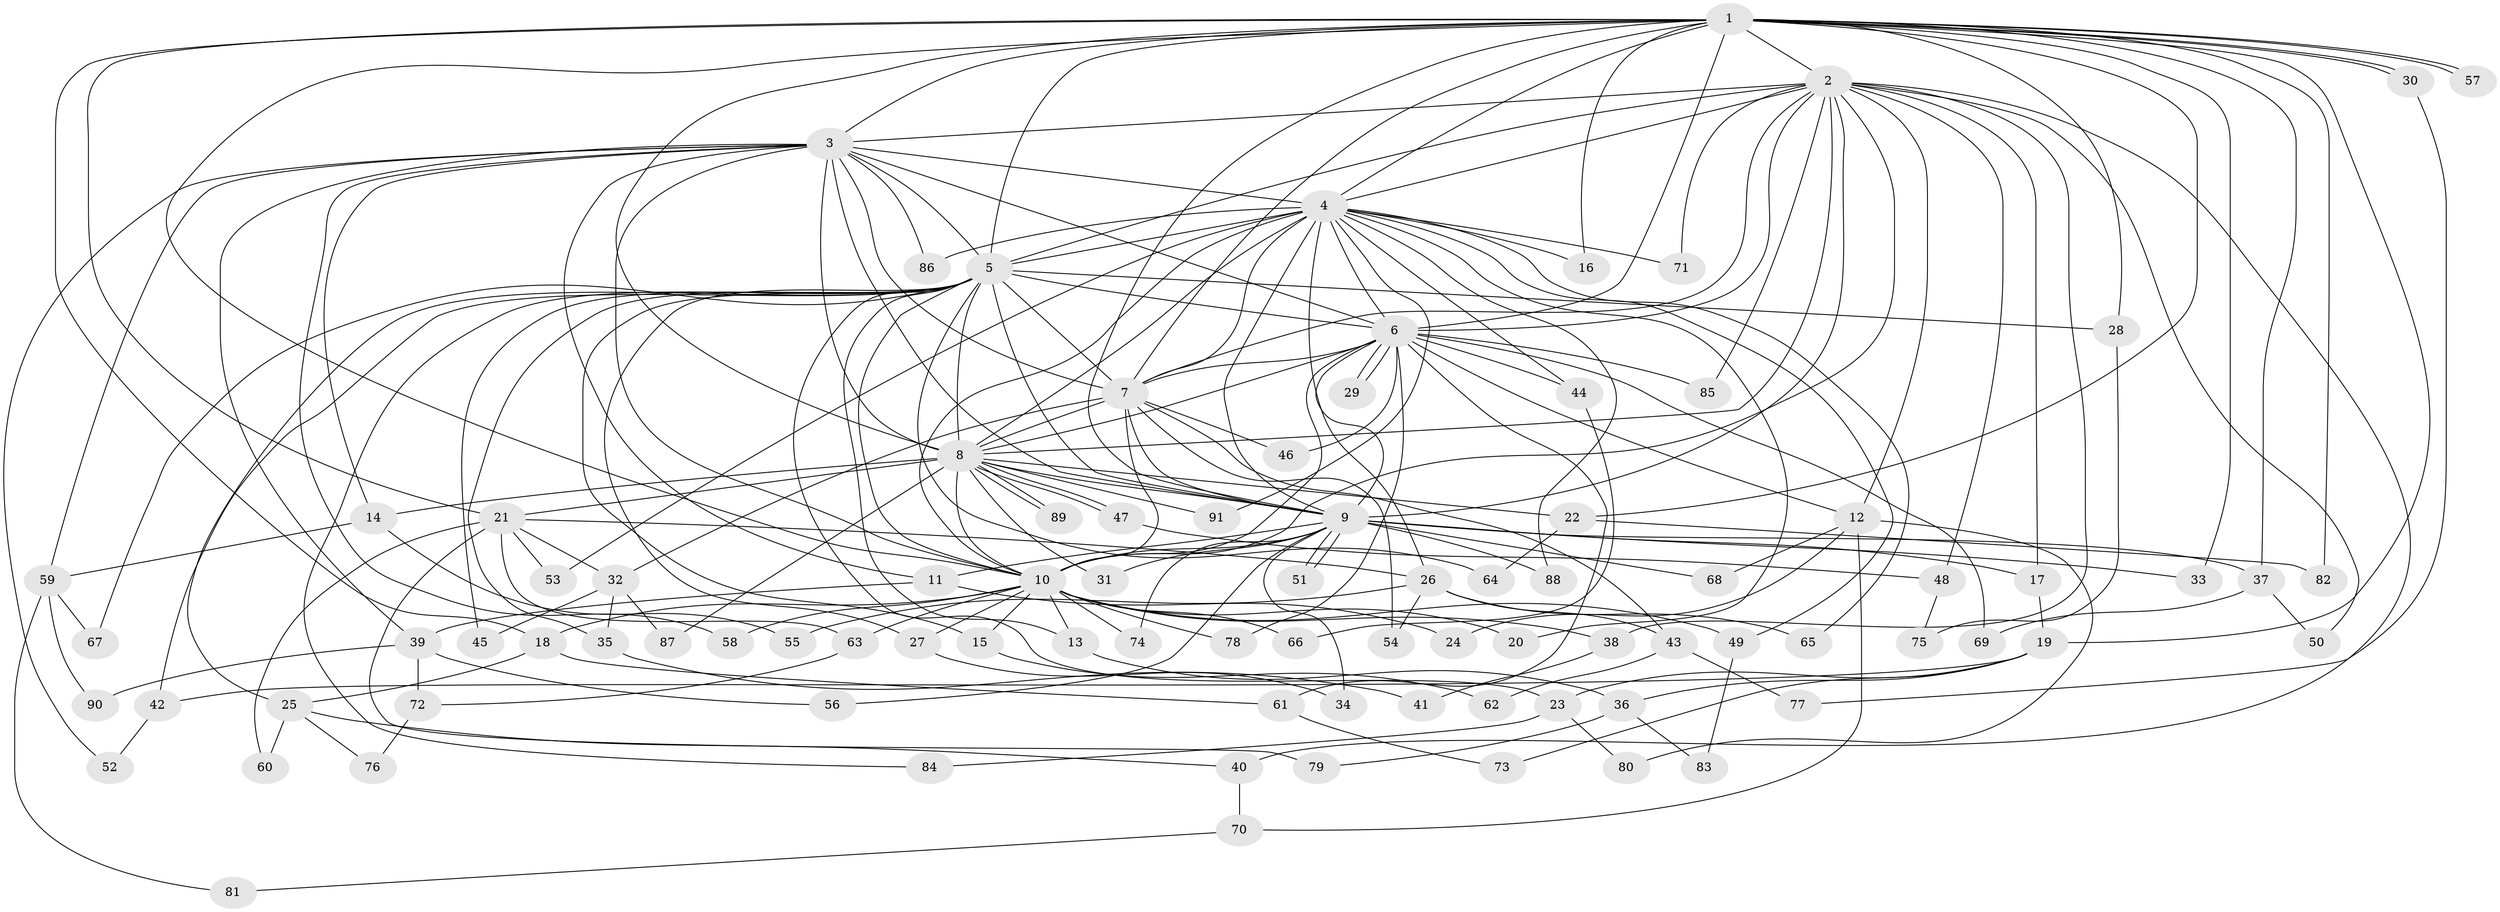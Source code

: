 // coarse degree distribution, {16: 0.05555555555555555, 12: 0.08333333333333333, 10: 0.027777777777777776, 26: 0.027777777777777776, 9: 0.027777777777777776, 15: 0.027777777777777776, 4: 0.05555555555555555, 5: 0.08333333333333333, 3: 0.25, 2: 0.3055555555555556, 1: 0.05555555555555555}
// Generated by graph-tools (version 1.1) at 2025/17/03/04/25 18:17:28]
// undirected, 91 vertices, 207 edges
graph export_dot {
graph [start="1"]
  node [color=gray90,style=filled];
  1;
  2;
  3;
  4;
  5;
  6;
  7;
  8;
  9;
  10;
  11;
  12;
  13;
  14;
  15;
  16;
  17;
  18;
  19;
  20;
  21;
  22;
  23;
  24;
  25;
  26;
  27;
  28;
  29;
  30;
  31;
  32;
  33;
  34;
  35;
  36;
  37;
  38;
  39;
  40;
  41;
  42;
  43;
  44;
  45;
  46;
  47;
  48;
  49;
  50;
  51;
  52;
  53;
  54;
  55;
  56;
  57;
  58;
  59;
  60;
  61;
  62;
  63;
  64;
  65;
  66;
  67;
  68;
  69;
  70;
  71;
  72;
  73;
  74;
  75;
  76;
  77;
  78;
  79;
  80;
  81;
  82;
  83;
  84;
  85;
  86;
  87;
  88;
  89;
  90;
  91;
  1 -- 2;
  1 -- 3;
  1 -- 4;
  1 -- 5;
  1 -- 6;
  1 -- 7;
  1 -- 8;
  1 -- 9;
  1 -- 10;
  1 -- 16;
  1 -- 18;
  1 -- 19;
  1 -- 21;
  1 -- 22;
  1 -- 28;
  1 -- 30;
  1 -- 30;
  1 -- 33;
  1 -- 37;
  1 -- 57;
  1 -- 57;
  1 -- 82;
  2 -- 3;
  2 -- 4;
  2 -- 5;
  2 -- 6;
  2 -- 7;
  2 -- 8;
  2 -- 9;
  2 -- 10;
  2 -- 12;
  2 -- 17;
  2 -- 38;
  2 -- 40;
  2 -- 48;
  2 -- 50;
  2 -- 71;
  2 -- 85;
  3 -- 4;
  3 -- 5;
  3 -- 6;
  3 -- 7;
  3 -- 8;
  3 -- 9;
  3 -- 10;
  3 -- 11;
  3 -- 14;
  3 -- 39;
  3 -- 52;
  3 -- 58;
  3 -- 59;
  3 -- 86;
  4 -- 5;
  4 -- 6;
  4 -- 7;
  4 -- 8;
  4 -- 9;
  4 -- 10;
  4 -- 16;
  4 -- 20;
  4 -- 26;
  4 -- 44;
  4 -- 49;
  4 -- 53;
  4 -- 65;
  4 -- 71;
  4 -- 86;
  4 -- 88;
  4 -- 91;
  5 -- 6;
  5 -- 7;
  5 -- 8;
  5 -- 9;
  5 -- 10;
  5 -- 13;
  5 -- 15;
  5 -- 23;
  5 -- 25;
  5 -- 27;
  5 -- 28;
  5 -- 35;
  5 -- 42;
  5 -- 45;
  5 -- 64;
  5 -- 67;
  5 -- 84;
  6 -- 7;
  6 -- 8;
  6 -- 9;
  6 -- 10;
  6 -- 12;
  6 -- 29;
  6 -- 29;
  6 -- 44;
  6 -- 46;
  6 -- 61;
  6 -- 69;
  6 -- 78;
  6 -- 85;
  7 -- 8;
  7 -- 9;
  7 -- 10;
  7 -- 32;
  7 -- 43;
  7 -- 46;
  7 -- 54;
  8 -- 9;
  8 -- 10;
  8 -- 14;
  8 -- 21;
  8 -- 22;
  8 -- 31;
  8 -- 47;
  8 -- 47;
  8 -- 87;
  8 -- 89;
  8 -- 89;
  8 -- 91;
  9 -- 10;
  9 -- 11;
  9 -- 17;
  9 -- 31;
  9 -- 33;
  9 -- 34;
  9 -- 37;
  9 -- 51;
  9 -- 51;
  9 -- 56;
  9 -- 68;
  9 -- 74;
  9 -- 88;
  10 -- 13;
  10 -- 15;
  10 -- 18;
  10 -- 20;
  10 -- 27;
  10 -- 38;
  10 -- 49;
  10 -- 58;
  10 -- 63;
  10 -- 66;
  10 -- 74;
  10 -- 78;
  11 -- 24;
  11 -- 39;
  12 -- 24;
  12 -- 68;
  12 -- 70;
  12 -- 80;
  13 -- 36;
  14 -- 55;
  14 -- 59;
  15 -- 62;
  17 -- 19;
  18 -- 25;
  18 -- 61;
  19 -- 23;
  19 -- 36;
  19 -- 42;
  19 -- 73;
  21 -- 26;
  21 -- 32;
  21 -- 53;
  21 -- 60;
  21 -- 63;
  21 -- 79;
  22 -- 64;
  22 -- 82;
  23 -- 80;
  23 -- 84;
  25 -- 40;
  25 -- 60;
  25 -- 76;
  26 -- 43;
  26 -- 54;
  26 -- 55;
  26 -- 65;
  27 -- 34;
  28 -- 75;
  30 -- 77;
  32 -- 35;
  32 -- 45;
  32 -- 87;
  35 -- 41;
  36 -- 79;
  36 -- 83;
  37 -- 50;
  37 -- 69;
  38 -- 41;
  39 -- 56;
  39 -- 72;
  39 -- 90;
  40 -- 70;
  42 -- 52;
  43 -- 62;
  43 -- 77;
  44 -- 66;
  47 -- 48;
  48 -- 75;
  49 -- 83;
  59 -- 67;
  59 -- 81;
  59 -- 90;
  61 -- 73;
  63 -- 72;
  70 -- 81;
  72 -- 76;
}
